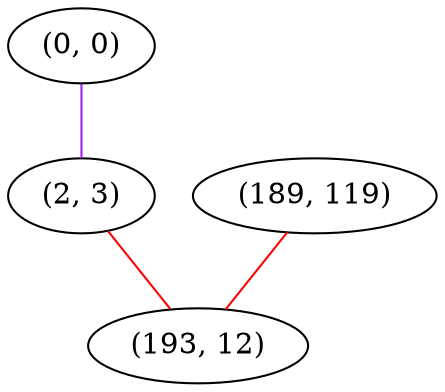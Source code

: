 graph "" {
"(0, 0)";
"(189, 119)";
"(2, 3)";
"(193, 12)";
"(0, 0)" -- "(2, 3)"  [color=purple, key=0, weight=4];
"(189, 119)" -- "(193, 12)"  [color=red, key=0, weight=1];
"(2, 3)" -- "(193, 12)"  [color=red, key=0, weight=1];
}
